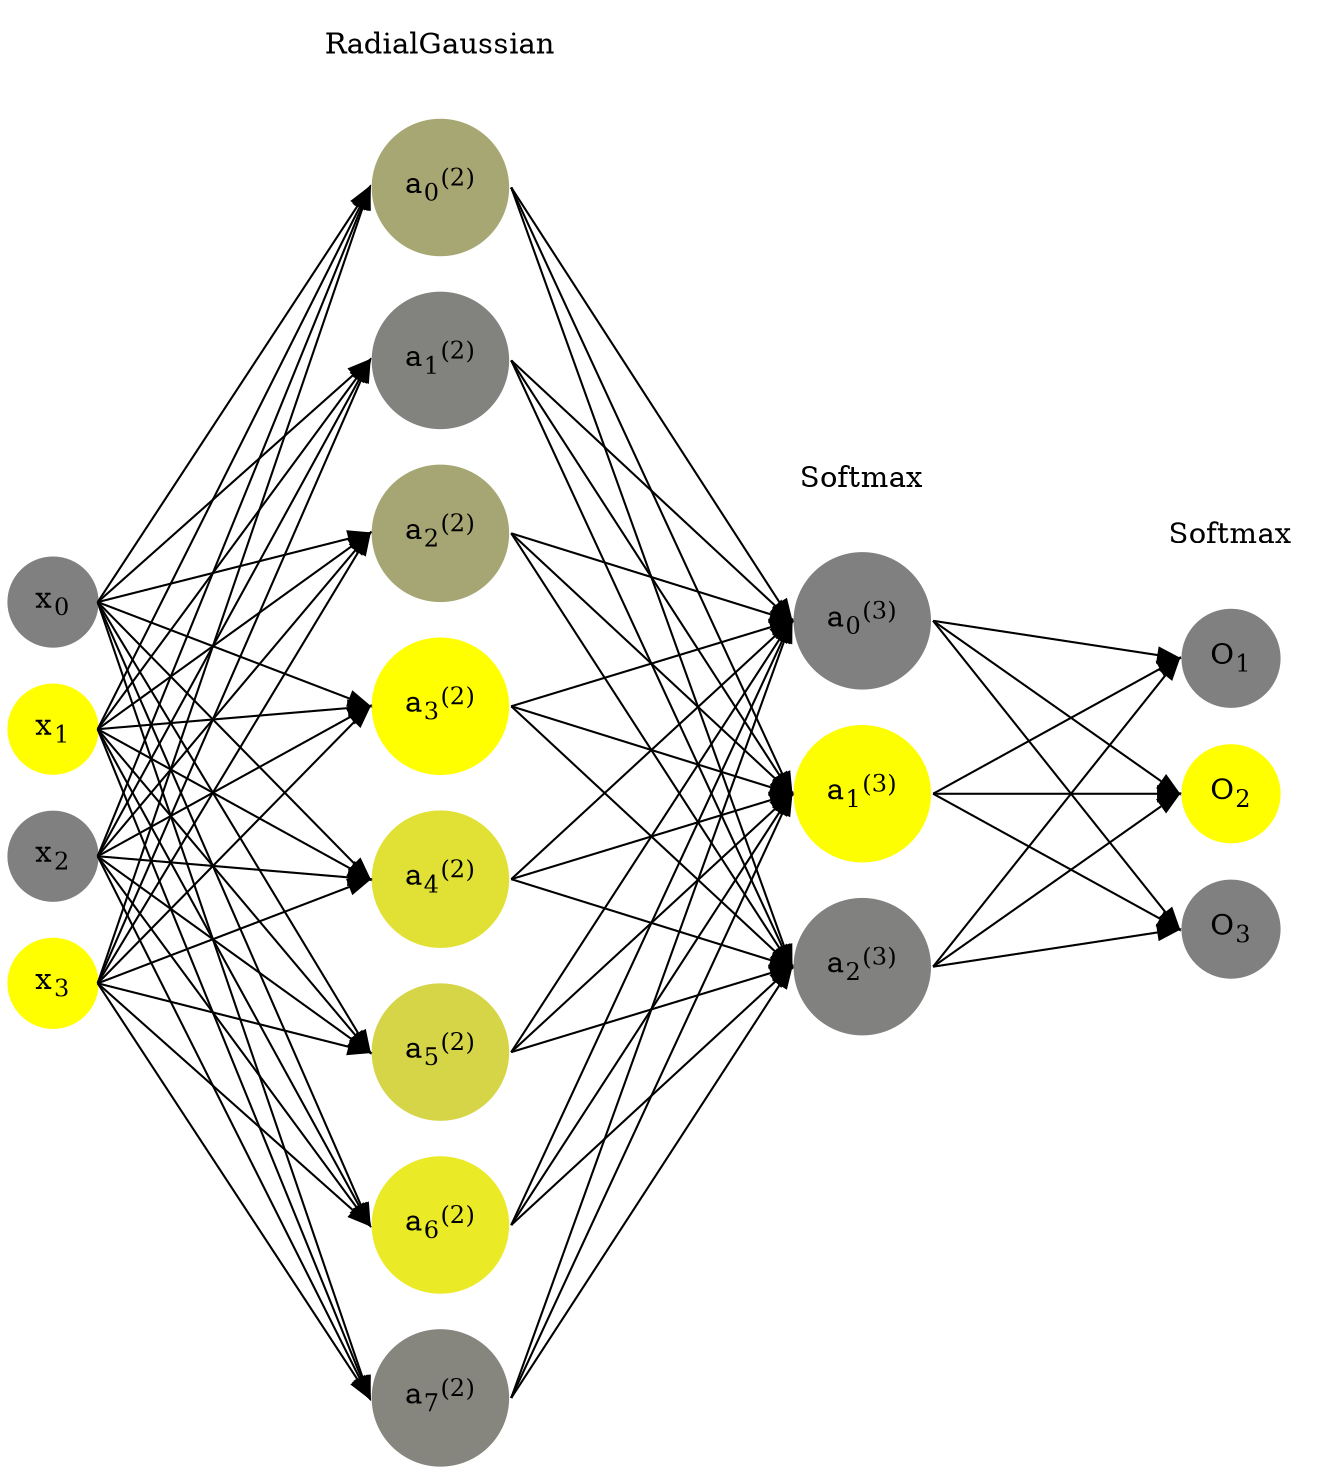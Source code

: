 digraph G {
	rankdir = LR;
	splines=false;
	edge[style=invis];
	ranksep= 1.4;
	{
	node [shape=circle, color="0.1667, 0.0, 0.5", style=filled, fillcolor="0.1667, 0.0, 0.5"];
	x0 [label=<x<sub>0</sub>>];
	}
	{
	node [shape=circle, color="0.1667, 1.0, 1.0", style=filled, fillcolor="0.1667, 1.0, 1.0"];
	x1 [label=<x<sub>1</sub>>];
	}
	{
	node [shape=circle, color="0.1667, 0.0, 0.5", style=filled, fillcolor="0.1667, 0.0, 0.5"];
	x2 [label=<x<sub>2</sub>>];
	}
	{
	node [shape=circle, color="0.1667, 1.0, 1.0", style=filled, fillcolor="0.1667, 1.0, 1.0"];
	x3 [label=<x<sub>3</sub>>];
	}
	{
	node [shape=circle, color="0.1667, 0.309809, 0.654905", style=filled, fillcolor="0.1667, 0.309809, 0.654905"];
	a02 [label=<a<sub>0</sub><sup>(2)</sup>>];
	}
	{
	node [shape=circle, color="0.1667, 0.018403, 0.509201", style=filled, fillcolor="0.1667, 0.018403, 0.509201"];
	a12 [label=<a<sub>1</sub><sup>(2)</sup>>];
	}
	{
	node [shape=circle, color="0.1667, 0.303781, 0.651890", style=filled, fillcolor="0.1667, 0.303781, 0.651890"];
	a22 [label=<a<sub>2</sub><sup>(2)</sup>>];
	}
	{
	node [shape=circle, color="0.1667, 1.000000, 1.000000", style=filled, fillcolor="0.1667, 1.000000, 1.000000"];
	a32 [label=<a<sub>3</sub><sup>(2)</sup>>];
	}
	{
	node [shape=circle, color="0.1667, 0.762898, 0.881449", style=filled, fillcolor="0.1667, 0.762898, 0.881449"];
	a42 [label=<a<sub>4</sub><sup>(2)</sup>>];
	}
	{
	node [shape=circle, color="0.1667, 0.667123, 0.833561", style=filled, fillcolor="0.1667, 0.667123, 0.833561"];
	a52 [label=<a<sub>5</sub><sup>(2)</sup>>];
	}
	{
	node [shape=circle, color="0.1667, 0.832907, 0.916453", style=filled, fillcolor="0.1667, 0.832907, 0.916453"];
	a62 [label=<a<sub>6</sub><sup>(2)</sup>>];
	}
	{
	node [shape=circle, color="0.1667, 0.053701, 0.526850", style=filled, fillcolor="0.1667, 0.053701, 0.526850"];
	a72 [label=<a<sub>7</sub><sup>(2)</sup>>];
	}
	{
	node [shape=circle, color="0.1667, 0.000000, 0.500000", style=filled, fillcolor="0.1667, 0.000000, 0.500000"];
	a03 [label=<a<sub>0</sub><sup>(3)</sup>>];
	}
	{
	node [shape=circle, color="0.1667, 0.987258, 0.993629", style=filled, fillcolor="0.1667, 0.987258, 0.993629"];
	a13 [label=<a<sub>1</sub><sup>(3)</sup>>];
	}
	{
	node [shape=circle, color="0.1667, 0.012742, 0.506371", style=filled, fillcolor="0.1667, 0.012742, 0.506371"];
	a23 [label=<a<sub>2</sub><sup>(3)</sup>>];
	}
	{
	node [shape=circle, color="0.1667, 0.0, 0.5", style=filled, fillcolor="0.1667, 0.0, 0.5"];
	O1 [label=<O<sub>1</sub>>];
	}
	{
	node [shape=circle, color="0.1667, 1.0, 1.0", style=filled, fillcolor="0.1667, 1.0, 1.0"];
	O2 [label=<O<sub>2</sub>>];
	}
	{
	node [shape=circle, color="0.1667, 0.0, 0.5", style=filled, fillcolor="0.1667, 0.0, 0.5"];
	O3 [label=<O<sub>3</sub>>];
	}
	{
	rank=same;
	x0->x1->x2->x3;
	}
	{
	rank=same;
	a02->a12->a22->a32->a42->a52->a62->a72;
	}
	{
	rank=same;
	a03->a13->a23;
	}
	{
	rank=same;
	O1->O2->O3;
	}
	l1 [shape=plaintext,label="RadialGaussian"];
	l1->a02;
	{rank=same; l1;a02};
	l2 [shape=plaintext,label="Softmax"];
	l2->a03;
	{rank=same; l2;a03};
	l3 [shape=plaintext,label="Softmax"];
	l3->O1;
	{rank=same; l3;O1};
edge[style=solid, tailport=e, headport=w];
	{x0;x1;x2;x3} -> {a02;a12;a22;a32;a42;a52;a62;a72};
	{a02;a12;a22;a32;a42;a52;a62;a72} -> {a03;a13;a23};
	{a03;a13;a23} -> {O1,O2,O3};
}